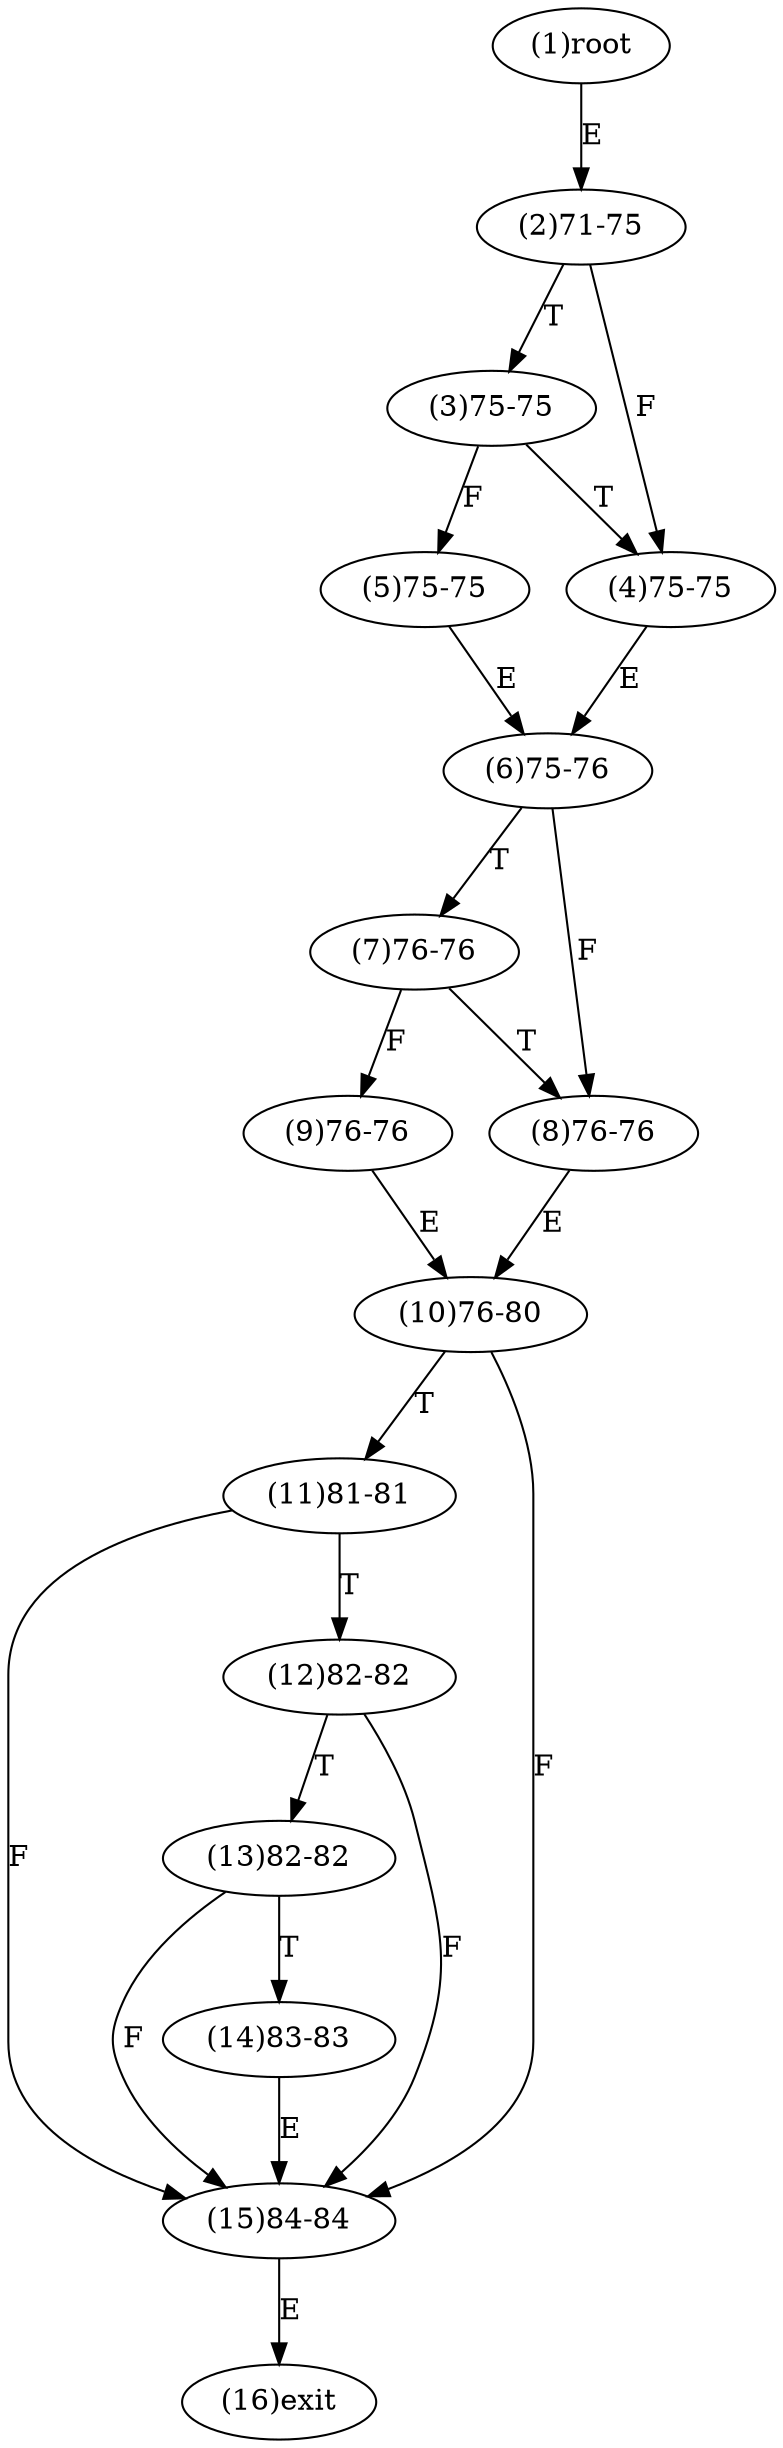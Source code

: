digraph "" { 
1[ label="(1)root"];
2[ label="(2)71-75"];
3[ label="(3)75-75"];
4[ label="(4)75-75"];
5[ label="(5)75-75"];
6[ label="(6)75-76"];
7[ label="(7)76-76"];
8[ label="(8)76-76"];
9[ label="(9)76-76"];
10[ label="(10)76-80"];
11[ label="(11)81-81"];
12[ label="(12)82-82"];
13[ label="(13)82-82"];
14[ label="(14)83-83"];
15[ label="(15)84-84"];
16[ label="(16)exit"];
1->2[ label="E"];
2->4[ label="F"];
2->3[ label="T"];
3->5[ label="F"];
3->4[ label="T"];
4->6[ label="E"];
5->6[ label="E"];
6->8[ label="F"];
6->7[ label="T"];
7->9[ label="F"];
7->8[ label="T"];
8->10[ label="E"];
9->10[ label="E"];
10->15[ label="F"];
10->11[ label="T"];
11->15[ label="F"];
11->12[ label="T"];
12->15[ label="F"];
12->13[ label="T"];
13->15[ label="F"];
13->14[ label="T"];
14->15[ label="E"];
15->16[ label="E"];
}